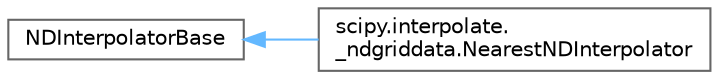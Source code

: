 digraph "Graphical Class Hierarchy"
{
 // LATEX_PDF_SIZE
  bgcolor="transparent";
  edge [fontname=Helvetica,fontsize=10,labelfontname=Helvetica,labelfontsize=10];
  node [fontname=Helvetica,fontsize=10,shape=box,height=0.2,width=0.4];
  rankdir="LR";
  Node0 [id="Node000000",label="NDInterpolatorBase",height=0.2,width=0.4,color="grey40", fillcolor="white", style="filled",URL="$d7/de6/classNDInterpolatorBase.html",tooltip=" "];
  Node0 -> Node1 [id="edge4159_Node000000_Node000001",dir="back",color="steelblue1",style="solid",tooltip=" "];
  Node1 [id="Node000001",label="scipy.interpolate.\l_ndgriddata.NearestNDInterpolator",height=0.2,width=0.4,color="grey40", fillcolor="white", style="filled",URL="$db/d76/classscipy_1_1interpolate_1_1__ndgriddata_1_1NearestNDInterpolator.html",tooltip=" "];
}
